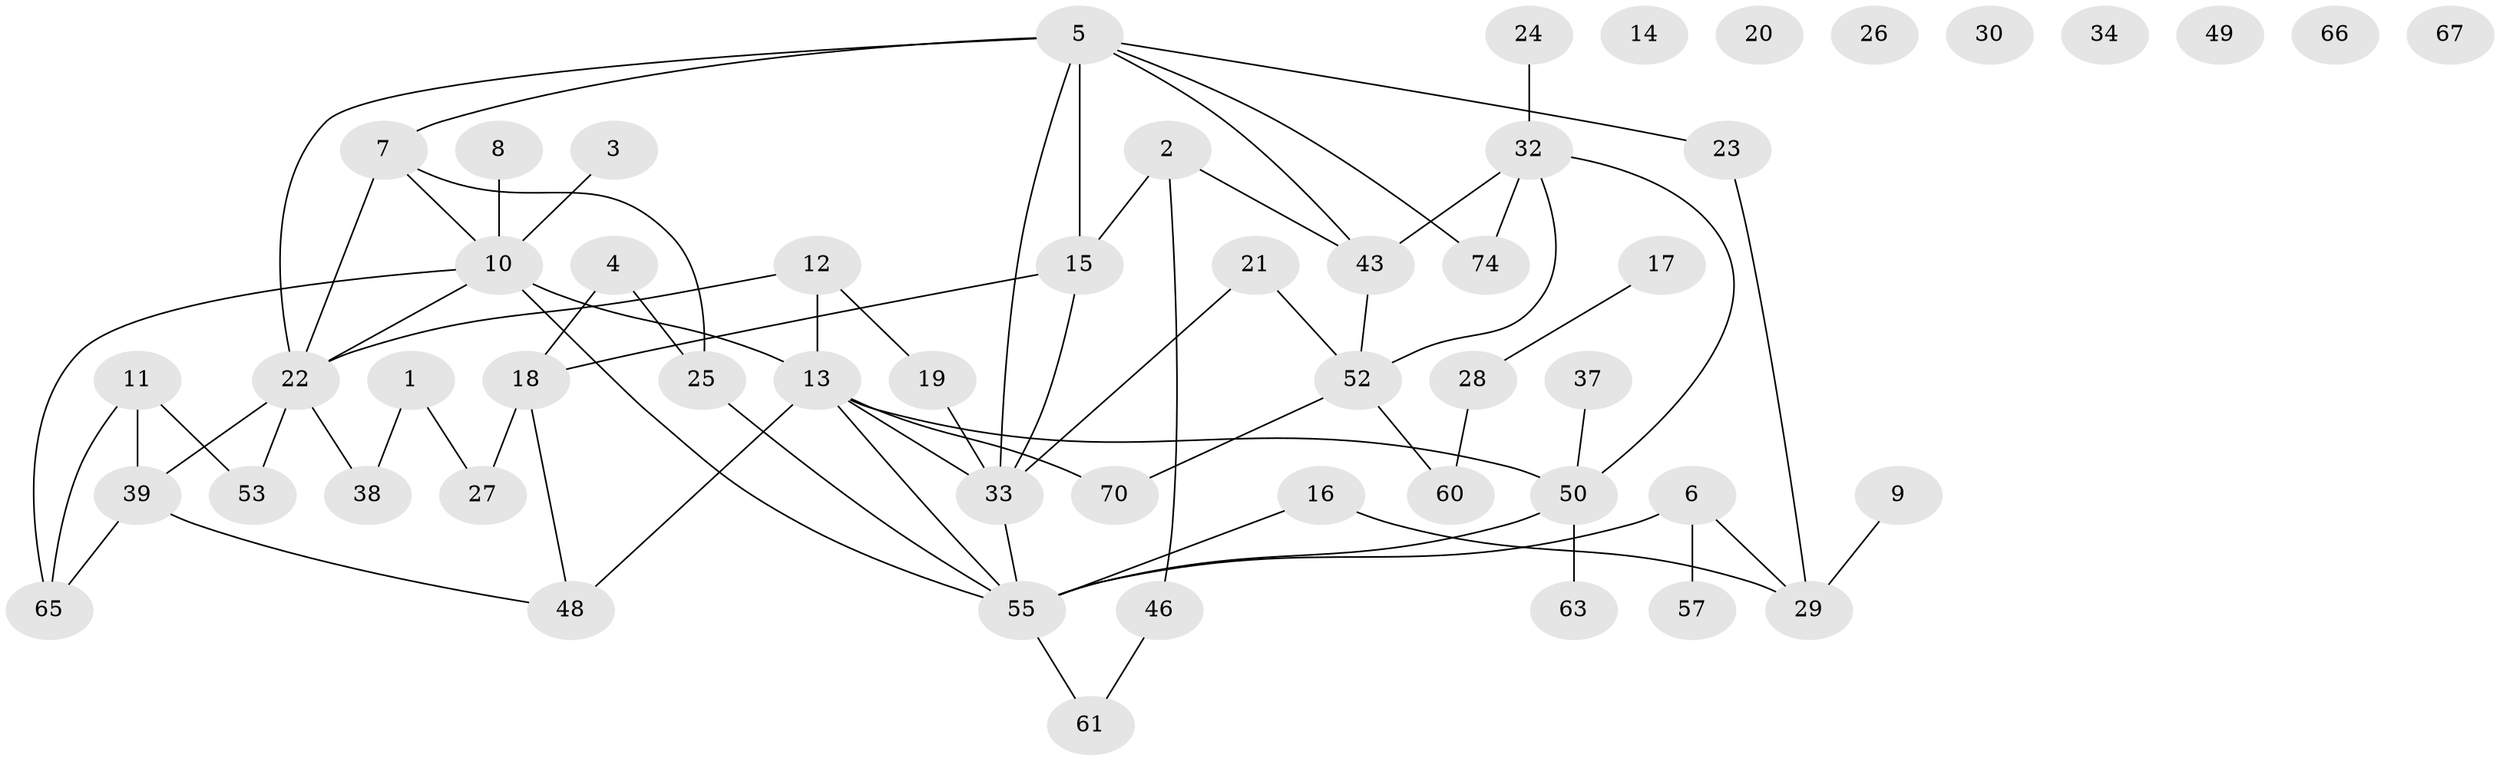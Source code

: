 // Generated by graph-tools (version 1.1) at 2025/23/03/03/25 07:23:28]
// undirected, 53 vertices, 70 edges
graph export_dot {
graph [start="1"]
  node [color=gray90,style=filled];
  1 [super="+41"];
  2;
  3;
  4;
  5 [super="+35"];
  6 [super="+40"];
  7 [super="+44"];
  8 [super="+64"];
  9;
  10 [super="+56"];
  11 [super="+72"];
  12 [super="+68"];
  13 [super="+54"];
  14;
  15 [super="+73"];
  16;
  17;
  18 [super="+31"];
  19;
  20;
  21;
  22 [super="+45"];
  23;
  24;
  25 [super="+47"];
  26;
  27;
  28 [super="+75"];
  29 [super="+36"];
  30;
  32 [super="+51"];
  33 [super="+58"];
  34;
  37;
  38;
  39 [super="+42"];
  43 [super="+62"];
  46;
  48;
  49;
  50;
  52 [super="+76"];
  53;
  55 [super="+59"];
  57 [super="+69"];
  60;
  61 [super="+71"];
  63;
  65;
  66;
  67;
  70;
  74;
  1 -- 27;
  1 -- 38;
  2 -- 43;
  2 -- 46;
  2 -- 15;
  3 -- 10;
  4 -- 18;
  4 -- 25;
  5 -- 23;
  5 -- 74;
  5 -- 33;
  5 -- 7;
  5 -- 22;
  5 -- 15;
  5 -- 43;
  6 -- 29;
  6 -- 55;
  6 -- 57;
  7 -- 22 [weight=2];
  7 -- 25;
  7 -- 10;
  8 -- 10;
  9 -- 29;
  10 -- 65;
  10 -- 13;
  10 -- 55;
  10 -- 22;
  11 -- 53;
  11 -- 65;
  11 -- 39;
  12 -- 13;
  12 -- 19;
  12 -- 22;
  13 -- 33;
  13 -- 48;
  13 -- 70;
  13 -- 50;
  13 -- 55;
  15 -- 33;
  15 -- 18;
  16 -- 29;
  16 -- 55;
  17 -- 28;
  18 -- 48;
  18 -- 27;
  19 -- 33;
  21 -- 33;
  21 -- 52;
  22 -- 38;
  22 -- 39;
  22 -- 53;
  23 -- 29;
  24 -- 32;
  25 -- 55;
  28 -- 60;
  32 -- 43;
  32 -- 50;
  32 -- 52;
  32 -- 74;
  33 -- 55;
  37 -- 50;
  39 -- 65;
  39 -- 48;
  43 -- 52;
  46 -- 61;
  50 -- 55;
  50 -- 63;
  52 -- 70;
  52 -- 60;
  55 -- 61;
}

